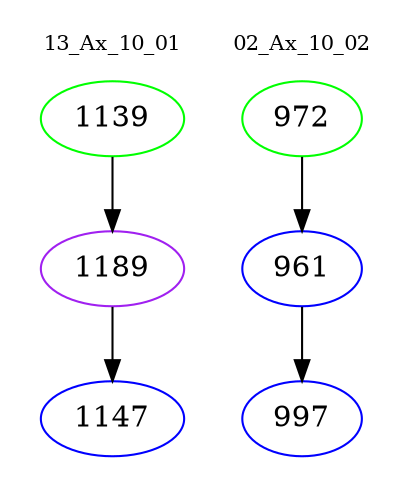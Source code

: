 digraph{
subgraph cluster_0 {
color = white
label = "13_Ax_10_01";
fontsize=10;
T0_1139 [label="1139", color="green"]
T0_1139 -> T0_1189 [color="black"]
T0_1189 [label="1189", color="purple"]
T0_1189 -> T0_1147 [color="black"]
T0_1147 [label="1147", color="blue"]
}
subgraph cluster_1 {
color = white
label = "02_Ax_10_02";
fontsize=10;
T1_972 [label="972", color="green"]
T1_972 -> T1_961 [color="black"]
T1_961 [label="961", color="blue"]
T1_961 -> T1_997 [color="black"]
T1_997 [label="997", color="blue"]
}
}
